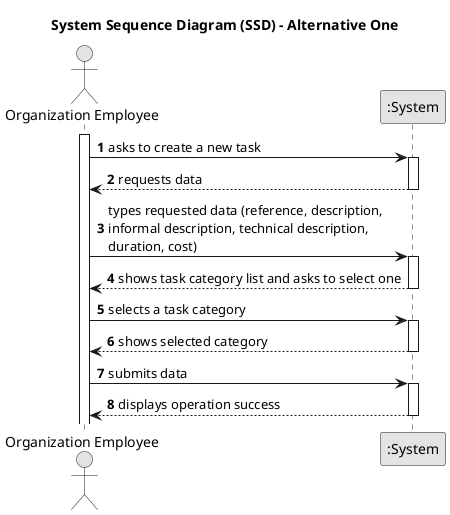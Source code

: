 @startuml
skinparam monochrome true
skinparam packageStyle rectangle
skinparam shadowing false

title System Sequence Diagram (SSD) - Alternative One

autonumber

actor "Organization Employee" as Employee
participant ":System" as System

activate Employee

    Employee -> System : asks to create a new task
    activate System

        System --> Employee : requests data
    deactivate System

    Employee -> System : types requested data (reference, description, \ninformal description, technical description,\nduration, cost)
    activate System

        System --> Employee : shows task category list and asks to select one
    deactivate System

    Employee -> System : selects a task category
    activate System

        System --> Employee : shows selected category
    deactivate System

    Employee -> System : submits data
    activate System

        System --> Employee : displays operation success
    deactivate System

@enduml